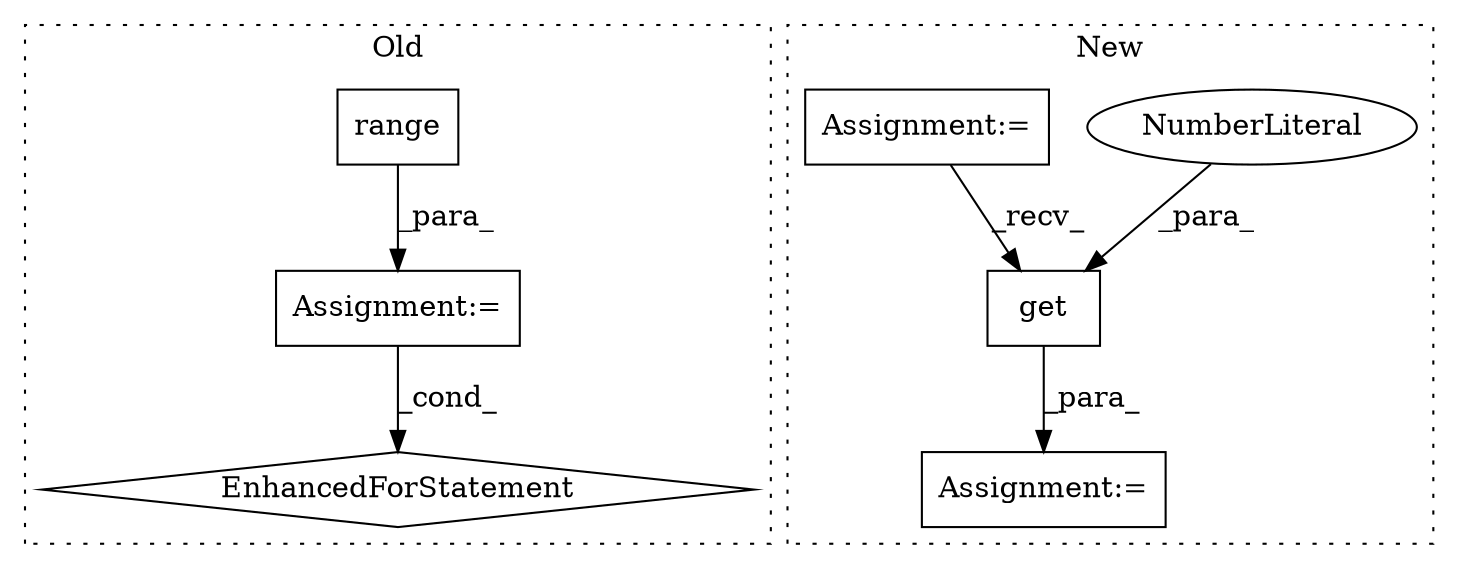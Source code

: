 digraph G {
subgraph cluster0 {
1 [label="range" a="32" s="4997,5014" l="6,1" shape="box"];
3 [label="EnhancedForStatement" a="70" s="4932,5015" l="57,2" shape="diamond"];
5 [label="Assignment:=" a="7" s="4932,5015" l="57,2" shape="box"];
label = "Old";
style="dotted";
}
subgraph cluster1 {
2 [label="get" a="32" s="5364,5377" l="4,1" shape="box"];
4 [label="Assignment:=" a="7" s="5344" l="12" shape="box"];
6 [label="NumberLiteral" a="34" s="5373" l="4" shape="ellipse"];
7 [label="Assignment:=" a="7" s="4852" l="1" shape="box"];
label = "New";
style="dotted";
}
1 -> 5 [label="_para_"];
2 -> 4 [label="_para_"];
5 -> 3 [label="_cond_"];
6 -> 2 [label="_para_"];
7 -> 2 [label="_recv_"];
}